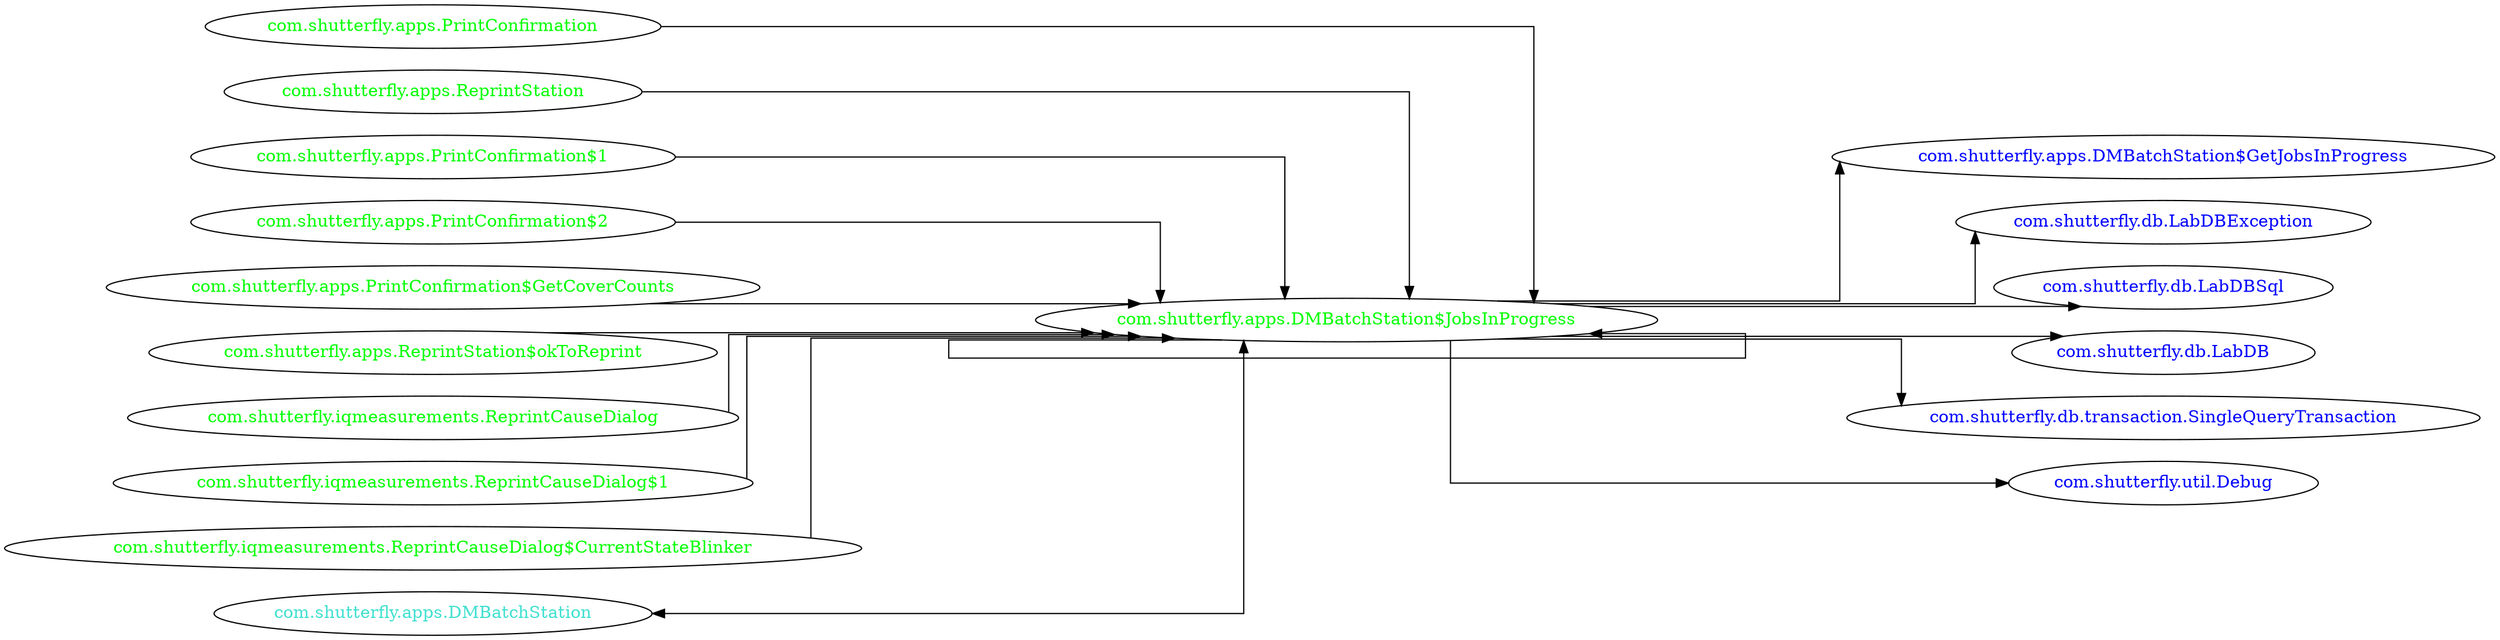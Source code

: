 digraph dependencyGraph {
 concentrate=true;
 ranksep="2.0";
 rankdir="LR"; 
 splines="ortho";
"com.shutterfly.apps.DMBatchStation$JobsInProgress" [fontcolor="red"];
"com.shutterfly.apps.DMBatchStation$GetJobsInProgress" [ fontcolor="blue" ];
"com.shutterfly.apps.DMBatchStation$JobsInProgress"->"com.shutterfly.apps.DMBatchStation$GetJobsInProgress";
"com.shutterfly.db.LabDBException" [ fontcolor="blue" ];
"com.shutterfly.apps.DMBatchStation$JobsInProgress"->"com.shutterfly.db.LabDBException";
"com.shutterfly.db.LabDBSql" [ fontcolor="blue" ];
"com.shutterfly.apps.DMBatchStation$JobsInProgress"->"com.shutterfly.db.LabDBSql";
"com.shutterfly.db.LabDB" [ fontcolor="blue" ];
"com.shutterfly.apps.DMBatchStation$JobsInProgress"->"com.shutterfly.db.LabDB";
"com.shutterfly.db.transaction.SingleQueryTransaction" [ fontcolor="blue" ];
"com.shutterfly.apps.DMBatchStation$JobsInProgress"->"com.shutterfly.db.transaction.SingleQueryTransaction";
"com.shutterfly.util.Debug" [ fontcolor="blue" ];
"com.shutterfly.apps.DMBatchStation$JobsInProgress"->"com.shutterfly.util.Debug";
"com.shutterfly.apps.DMBatchStation$JobsInProgress" [ fontcolor="green" ];
"com.shutterfly.apps.DMBatchStation$JobsInProgress"->"com.shutterfly.apps.DMBatchStation$JobsInProgress";
"com.shutterfly.apps.PrintConfirmation" [ fontcolor="green" ];
"com.shutterfly.apps.PrintConfirmation"->"com.shutterfly.apps.DMBatchStation$JobsInProgress";
"com.shutterfly.apps.ReprintStation" [ fontcolor="green" ];
"com.shutterfly.apps.ReprintStation"->"com.shutterfly.apps.DMBatchStation$JobsInProgress";
"com.shutterfly.apps.PrintConfirmation$1" [ fontcolor="green" ];
"com.shutterfly.apps.PrintConfirmation$1"->"com.shutterfly.apps.DMBatchStation$JobsInProgress";
"com.shutterfly.apps.PrintConfirmation$2" [ fontcolor="green" ];
"com.shutterfly.apps.PrintConfirmation$2"->"com.shutterfly.apps.DMBatchStation$JobsInProgress";
"com.shutterfly.apps.PrintConfirmation$GetCoverCounts" [ fontcolor="green" ];
"com.shutterfly.apps.PrintConfirmation$GetCoverCounts"->"com.shutterfly.apps.DMBatchStation$JobsInProgress";
"com.shutterfly.apps.ReprintStation$okToReprint" [ fontcolor="green" ];
"com.shutterfly.apps.ReprintStation$okToReprint"->"com.shutterfly.apps.DMBatchStation$JobsInProgress";
"com.shutterfly.iqmeasurements.ReprintCauseDialog" [ fontcolor="green" ];
"com.shutterfly.iqmeasurements.ReprintCauseDialog"->"com.shutterfly.apps.DMBatchStation$JobsInProgress";
"com.shutterfly.iqmeasurements.ReprintCauseDialog$1" [ fontcolor="green" ];
"com.shutterfly.iqmeasurements.ReprintCauseDialog$1"->"com.shutterfly.apps.DMBatchStation$JobsInProgress";
"com.shutterfly.iqmeasurements.ReprintCauseDialog$CurrentStateBlinker" [ fontcolor="green" ];
"com.shutterfly.iqmeasurements.ReprintCauseDialog$CurrentStateBlinker"->"com.shutterfly.apps.DMBatchStation$JobsInProgress";
"com.shutterfly.apps.DMBatchStation" [ fontcolor="turquoise" ];
"com.shutterfly.apps.DMBatchStation"->"com.shutterfly.apps.DMBatchStation$JobsInProgress" [dir=both];
}